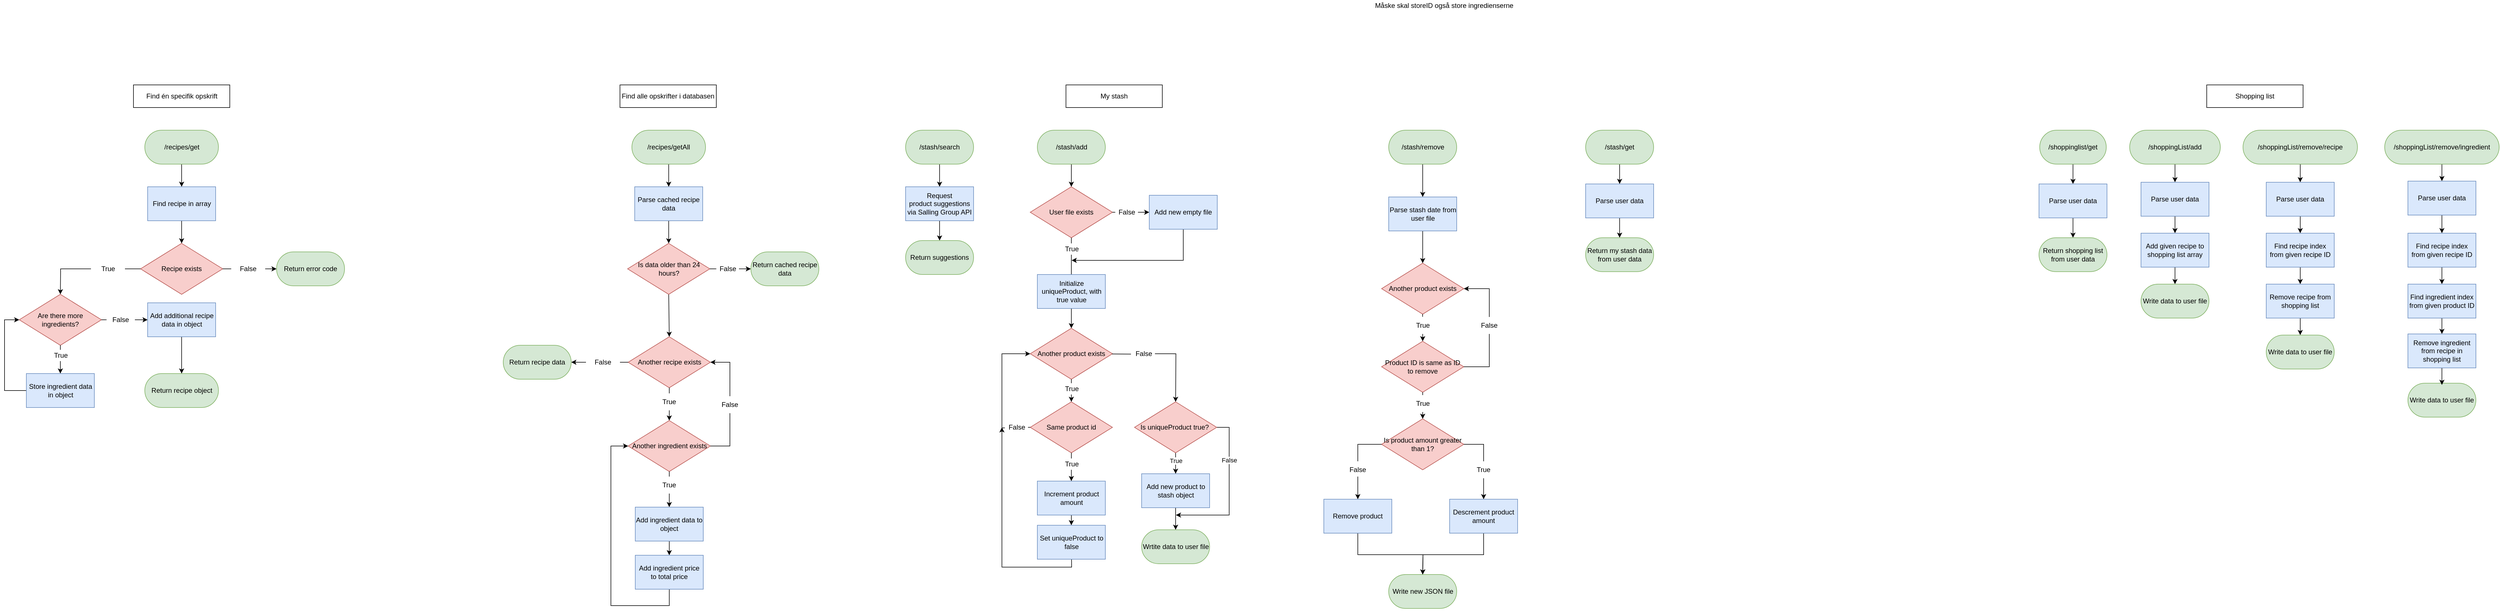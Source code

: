 <mxfile scale="1" border="0" disableSvgWarning="true">
    <diagram id="R65p8X-qRKKneFVtGqB-" name="APIFlowchart">
        <mxGraphModel dx="3311" dy="1198" grid="1" gridSize="10" guides="1" tooltips="1" connect="1" arrows="1" fold="1" page="1" pageScale="1" pageWidth="827" pageHeight="1169" math="0" shadow="0">
            <root>
                <mxCell id="0"/>
                <mxCell id="1" parent="0"/>
                <mxCell id="2" value="Find én specifik opskrift" style="whiteSpace=wrap;html=1;" parent="1" vertex="1">
                    <mxGeometry x="-412.5" y="160" width="170" height="40" as="geometry"/>
                </mxCell>
                <mxCell id="roIVu4XZjVVqCz_GOqkH-42" value="" style="edgeStyle=none;html=1;" parent="1" source="GaQshtzbnQBKTGerAiKf-2" target="roIVu4XZjVVqCz_GOqkH-41" edge="1">
                    <mxGeometry relative="1" as="geometry"/>
                </mxCell>
                <mxCell id="GaQshtzbnQBKTGerAiKf-2" value="&lt;font&gt;/recipes/get&lt;/font&gt;" style="whiteSpace=wrap;html=1;rounded=1;direction=south;arcSize=50;fillColor=#d5e8d4;strokeColor=#82b366;" parent="1" vertex="1">
                    <mxGeometry x="-392.5" y="240" width="130" height="60" as="geometry"/>
                </mxCell>
                <mxCell id="roIVu4XZjVVqCz_GOqkH-3" value="" style="edgeStyle=none;html=1;startArrow=none;" parent="1" source="23" target="roIVu4XZjVVqCz_GOqkH-2" edge="1">
                    <mxGeometry relative="1" as="geometry"/>
                </mxCell>
                <mxCell id="IUBi8UYhztXEaGy27K87-3" style="edgeStyle=none;html=1;entryX=0.5;entryY=0;entryDx=0;entryDy=0;rounded=0;startArrow=none;" parent="1" source="22" target="roIVu4XZjVVqCz_GOqkH-7" edge="1">
                    <mxGeometry relative="1" as="geometry">
                        <Array as="points">
                            <mxPoint x="-541" y="485"/>
                        </Array>
                    </mxGeometry>
                </mxCell>
                <mxCell id="GaQshtzbnQBKTGerAiKf-8" value="Recipe exists" style="rhombus;whiteSpace=wrap;html=1;fillColor=#f8cecc;strokeColor=#b85450;" parent="1" vertex="1">
                    <mxGeometry x="-400" y="440" width="145" height="90" as="geometry"/>
                </mxCell>
                <mxCell id="GaQshtzbnQBKTGerAiKf-10" value="Return recipe object" style="whiteSpace=wrap;html=1;rounded=1;arcSize=50;fillColor=#d5e8d4;strokeColor=#82b366;" parent="1" vertex="1">
                    <mxGeometry x="-392.5" y="670" width="130" height="60" as="geometry"/>
                </mxCell>
                <mxCell id="roIVu4XZjVVqCz_GOqkH-2" value="Return error code" style="whiteSpace=wrap;html=1;fillColor=#d5e8d4;strokeColor=#82b366;rounded=1;arcSize=50;" parent="1" vertex="1">
                    <mxGeometry x="-160" y="455" width="120" height="60" as="geometry"/>
                </mxCell>
                <mxCell id="roIVu4XZjVVqCz_GOqkH-10" value="" style="edgeStyle=none;html=1;startArrow=none;" parent="1" source="roIVu4XZjVVqCz_GOqkH-12" target="roIVu4XZjVVqCz_GOqkH-9" edge="1">
                    <mxGeometry relative="1" as="geometry"/>
                </mxCell>
                <mxCell id="34" style="edgeStyle=none;html=1;entryX=0;entryY=0.5;entryDx=0;entryDy=0;startArrow=none;" parent="1" source="IUBi8UYhztXEaGy27K87-5" target="26" edge="1">
                    <mxGeometry relative="1" as="geometry"/>
                </mxCell>
                <mxCell id="roIVu4XZjVVqCz_GOqkH-7" value="Are there more ingredients?" style="rhombus;whiteSpace=wrap;html=1;fillColor=#f8cecc;strokeColor=#b85450;" parent="1" vertex="1">
                    <mxGeometry x="-614" y="530" width="145" height="90" as="geometry"/>
                </mxCell>
                <mxCell id="36" style="edgeStyle=none;html=1;entryX=0;entryY=0.5;entryDx=0;entryDy=0;rounded=0;" parent="1" source="roIVu4XZjVVqCz_GOqkH-9" target="roIVu4XZjVVqCz_GOqkH-7" edge="1">
                    <mxGeometry relative="1" as="geometry">
                        <Array as="points">
                            <mxPoint x="-640" y="700"/>
                            <mxPoint x="-640" y="575"/>
                        </Array>
                    </mxGeometry>
                </mxCell>
                <mxCell id="roIVu4XZjVVqCz_GOqkH-9" value="&lt;span&gt;Store ingredient data in object&lt;/span&gt;" style="rounded=0;whiteSpace=wrap;html=1;fillColor=#dae8fc;strokeColor=#6c8ebf;" parent="1" vertex="1">
                    <mxGeometry x="-601.5" y="670" width="120" height="60" as="geometry"/>
                </mxCell>
                <mxCell id="roIVu4XZjVVqCz_GOqkH-12" value="True" style="text;html=1;align=center;verticalAlign=middle;resizable=0;points=[];autosize=1;strokeColor=none;fillColor=none;" parent="1" vertex="1">
                    <mxGeometry x="-561.5" y="628" width="40" height="20" as="geometry"/>
                </mxCell>
                <mxCell id="roIVu4XZjVVqCz_GOqkH-13" value="" style="edgeStyle=none;html=1;endArrow=none;" parent="1" source="roIVu4XZjVVqCz_GOqkH-7" target="roIVu4XZjVVqCz_GOqkH-12" edge="1">
                    <mxGeometry relative="1" as="geometry">
                        <mxPoint x="-507.5" y="610" as="sourcePoint"/>
                        <mxPoint x="-507.5" y="670" as="targetPoint"/>
                    </mxGeometry>
                </mxCell>
                <mxCell id="roIVu4XZjVVqCz_GOqkH-44" value="" style="edgeStyle=none;html=1;" parent="1" source="roIVu4XZjVVqCz_GOqkH-41" target="GaQshtzbnQBKTGerAiKf-8" edge="1">
                    <mxGeometry relative="1" as="geometry"/>
                </mxCell>
                <mxCell id="roIVu4XZjVVqCz_GOqkH-41" value="Find recipe in array" style="rounded=0;whiteSpace=wrap;html=1;fillColor=#dae8fc;strokeColor=#6c8ebf;" parent="1" vertex="1">
                    <mxGeometry x="-387.5" y="340" width="120" height="60" as="geometry"/>
                </mxCell>
                <mxCell id="38" style="edgeStyle=none;html=1;exitX=1;exitY=0.5;exitDx=0;exitDy=0;entryX=0.5;entryY=0;entryDx=0;entryDy=0;" parent="1" source="dgwOz9Ybmrye_ZAZXUtV-3" target="37" edge="1">
                    <mxGeometry relative="1" as="geometry"/>
                </mxCell>
                <mxCell id="dgwOz9Ybmrye_ZAZXUtV-3" value="/recipes/getAll" style="whiteSpace=wrap;html=1;rounded=1;direction=south;arcSize=50;fillColor=#d5e8d4;strokeColor=#82b366;" parent="1" vertex="1">
                    <mxGeometry x="467" y="240" width="130" height="60" as="geometry"/>
                </mxCell>
                <mxCell id="87" style="edgeStyle=none;rounded=0;html=1;exitX=1;exitY=0.5;exitDx=0;exitDy=0;entryX=0.5;entryY=0;entryDx=0;entryDy=0;" parent="1" source="roIVu4XZjVVqCz_GOqkH-45" target="84" edge="1">
                    <mxGeometry relative="1" as="geometry"/>
                </mxCell>
                <mxCell id="roIVu4XZjVVqCz_GOqkH-45" value="/stash/search" style="whiteSpace=wrap;html=1;rounded=1;direction=south;arcSize=50;fillColor=#d5e8d4;strokeColor=#82b366;" parent="1" vertex="1">
                    <mxGeometry x="950" y="240" width="120" height="60" as="geometry"/>
                </mxCell>
                <mxCell id="dgwOz9Ybmrye_ZAZXUtV-5" value="Find alle opskrifter i databasen" style="whiteSpace=wrap;html=1;" parent="1" vertex="1">
                    <mxGeometry x="446" y="160" width="170" height="40" as="geometry"/>
                </mxCell>
                <mxCell id="dgwOz9Ybmrye_ZAZXUtV-6" value="My stash" style="whiteSpace=wrap;html=1;" parent="1" vertex="1">
                    <mxGeometry x="1233" y="160" width="170" height="40" as="geometry"/>
                </mxCell>
                <mxCell id="90" style="edgeStyle=none;rounded=0;html=1;exitX=1;exitY=0.5;exitDx=0;exitDy=0;entryX=0.5;entryY=0;entryDx=0;entryDy=0;" parent="1" source="roIVu4XZjVVqCz_GOqkH-64" target="89" edge="1">
                    <mxGeometry relative="1" as="geometry"/>
                </mxCell>
                <mxCell id="roIVu4XZjVVqCz_GOqkH-64" value="/stash/add" style="whiteSpace=wrap;html=1;rounded=1;direction=south;arcSize=50;fillColor=#d5e8d4;strokeColor=#82b366;" parent="1" vertex="1">
                    <mxGeometry x="1182.5" y="240" width="120" height="60" as="geometry"/>
                </mxCell>
                <mxCell id="roIVu4XZjVVqCz_GOqkH-66" value="Wrtite data to user file" style="whiteSpace=wrap;html=1;rounded=1;direction=south;arcSize=50;fillColor=#d5e8d4;strokeColor=#82b366;" parent="1" vertex="1">
                    <mxGeometry x="1366.5" y="946" width="120" height="60" as="geometry"/>
                </mxCell>
                <mxCell id="118" style="edgeStyle=none;html=1;exitX=1;exitY=0.5;exitDx=0;exitDy=0;entryX=0.5;entryY=0;entryDx=0;entryDy=0;" parent="1" source="roIVu4XZjVVqCz_GOqkH-67" target="117" edge="1">
                    <mxGeometry relative="1" as="geometry"/>
                </mxCell>
                <mxCell id="roIVu4XZjVVqCz_GOqkH-67" value="/stash/remove" style="whiteSpace=wrap;html=1;rounded=1;direction=south;arcSize=50;fillColor=#d5e8d4;strokeColor=#82b366;" parent="1" vertex="1">
                    <mxGeometry x="1802.5" y="240" width="120" height="60" as="geometry"/>
                </mxCell>
                <mxCell id="roIVu4XZjVVqCz_GOqkH-69" value="Write new JSON file" style="whiteSpace=wrap;html=1;rounded=1;direction=south;arcSize=50;fillColor=#d5e8d4;strokeColor=#82b366;" parent="1" vertex="1">
                    <mxGeometry x="1802.5" y="1025" width="120" height="60" as="geometry"/>
                </mxCell>
                <mxCell id="dgwOz9Ybmrye_ZAZXUtV-10" value="Shopping list" style="whiteSpace=wrap;html=1;" parent="1" vertex="1">
                    <mxGeometry x="3246" y="160" width="170" height="40" as="geometry"/>
                </mxCell>
                <mxCell id="236" style="edgeStyle=none;rounded=0;html=1;exitX=1;exitY=0.5;exitDx=0;exitDy=0;entryX=0.5;entryY=0;entryDx=0;entryDy=0;" parent="1" source="roIVu4XZjVVqCz_GOqkH-71" target="234" edge="1">
                    <mxGeometry relative="1" as="geometry"/>
                </mxCell>
                <mxCell id="roIVu4XZjVVqCz_GOqkH-71" value="/stash/get" style="whiteSpace=wrap;html=1;rounded=1;direction=south;arcSize=50;fillColor=#d5e8d4;strokeColor=#82b366;" parent="1" vertex="1">
                    <mxGeometry x="2150" y="240" width="120" height="60" as="geometry"/>
                </mxCell>
                <mxCell id="213" style="edgeStyle=none;rounded=0;html=1;exitX=1;exitY=0.5;exitDx=0;exitDy=0;entryX=0.5;entryY=0;entryDx=0;entryDy=0;" parent="1" source="dgwOz9Ybmrye_ZAZXUtV-17" target="212" edge="1">
                    <mxGeometry relative="1" as="geometry"/>
                </mxCell>
                <mxCell id="dgwOz9Ybmrye_ZAZXUtV-17" value="/shoppingList/add" style="whiteSpace=wrap;html=1;rounded=1;direction=south;arcSize=50;fillColor=#d5e8d4;strokeColor=#82b366;" parent="1" vertex="1">
                    <mxGeometry x="3110" y="240" width="160" height="60" as="geometry"/>
                </mxCell>
                <mxCell id="dgwOz9Ybmrye_ZAZXUtV-18" value="Write data to user file" style="whiteSpace=wrap;html=1;rounded=1;direction=south;arcSize=50;fillColor=#d5e8d4;strokeColor=#82b366;" parent="1" vertex="1">
                    <mxGeometry x="3130" y="512" width="120" height="60" as="geometry"/>
                </mxCell>
                <mxCell id="206" style="edgeStyle=none;rounded=0;html=1;exitX=1;exitY=0.5;exitDx=0;exitDy=0;entryX=0.5;entryY=0;entryDx=0;entryDy=0;" parent="1" source="dgwOz9Ybmrye_ZAZXUtV-23" target="205" edge="1">
                    <mxGeometry relative="1" as="geometry"/>
                </mxCell>
                <mxCell id="dgwOz9Ybmrye_ZAZXUtV-23" value="/shoppinglist/get" style="whiteSpace=wrap;html=1;rounded=1;direction=south;arcSize=50;fillColor=#d5e8d4;strokeColor=#82b366;" parent="1" vertex="1">
                    <mxGeometry x="2951.25" y="240" width="117.5" height="60" as="geometry"/>
                </mxCell>
                <mxCell id="roIVu4XZjVVqCz_GOqkH-88" value="Måske skal storeID også store ingredienserne" style="text;html=1;align=center;verticalAlign=middle;resizable=0;points=[];autosize=1;strokeColor=none;fillColor=none;" parent="1" vertex="1">
                    <mxGeometry x="1770" y="10" width="260" height="20" as="geometry"/>
                </mxCell>
                <mxCell id="162" style="edgeStyle=none;rounded=0;html=1;exitX=1;exitY=0.5;exitDx=0;exitDy=0;entryX=0.5;entryY=0;entryDx=0;entryDy=0;" parent="1" source="roIVu4XZjVVqCz_GOqkH-95" target="161" edge="1">
                    <mxGeometry relative="1" as="geometry"/>
                </mxCell>
                <mxCell id="roIVu4XZjVVqCz_GOqkH-95" value="/shoppingList/remove/recipe" style="whiteSpace=wrap;html=1;rounded=1;direction=south;arcSize=50;fillColor=#d5e8d4;strokeColor=#82b366;" parent="1" vertex="1">
                    <mxGeometry x="3310" y="240" width="202" height="60" as="geometry"/>
                </mxCell>
                <mxCell id="roIVu4XZjVVqCz_GOqkH-96" value="Write data to user file" style="whiteSpace=wrap;html=1;rounded=1;direction=south;arcSize=50;fillColor=#d5e8d4;strokeColor=#82b366;" parent="1" vertex="1">
                    <mxGeometry x="3351" y="602" width="120" height="60" as="geometry"/>
                </mxCell>
                <mxCell id="24" value="" style="edgeStyle=none;html=1;entryX=1;entryY=0.5;entryDx=0;entryDy=0;rounded=0;endArrow=none;" parent="1" source="GaQshtzbnQBKTGerAiKf-8" target="22" edge="1">
                    <mxGeometry relative="1" as="geometry">
                        <Array as="points"/>
                        <mxPoint x="-400" y="485" as="sourcePoint"/>
                        <mxPoint x="-507.5" y="520" as="targetPoint"/>
                    </mxGeometry>
                </mxCell>
                <mxCell id="22" value="True" style="text;html=1;strokeColor=none;fillColor=none;align=center;verticalAlign=middle;whiteSpace=wrap;rounded=0;" parent="1" vertex="1">
                    <mxGeometry x="-487.5" y="470" width="60" height="30" as="geometry"/>
                </mxCell>
                <mxCell id="23" value="False" style="text;html=1;strokeColor=none;fillColor=none;align=center;verticalAlign=middle;whiteSpace=wrap;rounded=0;" parent="1" vertex="1">
                    <mxGeometry x="-240" y="470" width="60" height="30" as="geometry"/>
                </mxCell>
                <mxCell id="25" value="" style="edgeStyle=none;html=1;endArrow=none;" parent="1" source="GaQshtzbnQBKTGerAiKf-8" target="23" edge="1">
                    <mxGeometry relative="1" as="geometry">
                        <mxPoint x="-255" y="485" as="sourcePoint"/>
                        <mxPoint x="-192.5" y="485" as="targetPoint"/>
                    </mxGeometry>
                </mxCell>
                <mxCell id="29" style="edgeStyle=none;html=1;exitX=0.5;exitY=1;exitDx=0;exitDy=0;" parent="1" source="26" target="GaQshtzbnQBKTGerAiKf-10" edge="1">
                    <mxGeometry relative="1" as="geometry"/>
                </mxCell>
                <mxCell id="26" value="Add additional recipe data in object" style="rounded=0;whiteSpace=wrap;html=1;fillColor=#dae8fc;strokeColor=#6c8ebf;" parent="1" vertex="1">
                    <mxGeometry x="-387.5" y="545" width="120" height="60" as="geometry"/>
                </mxCell>
                <mxCell id="IUBi8UYhztXEaGy27K87-5" value="False" style="text;html=1;strokeColor=none;fillColor=none;align=center;verticalAlign=middle;whiteSpace=wrap;rounded=0;" parent="1" vertex="1">
                    <mxGeometry x="-460" y="560" width="50" height="30" as="geometry"/>
                </mxCell>
                <mxCell id="35" value="" style="edgeStyle=none;html=1;entryX=0;entryY=0.5;entryDx=0;entryDy=0;endArrow=none;" parent="1" source="roIVu4XZjVVqCz_GOqkH-7" target="IUBi8UYhztXEaGy27K87-5" edge="1">
                    <mxGeometry relative="1" as="geometry">
                        <mxPoint x="-465" y="575" as="sourcePoint"/>
                        <mxPoint x="-387.5" y="575" as="targetPoint"/>
                    </mxGeometry>
                </mxCell>
                <mxCell id="56" style="edgeStyle=none;rounded=0;html=1;entryX=0.5;entryY=0;entryDx=0;entryDy=0;" parent="1" source="37" target="52" edge="1">
                    <mxGeometry relative="1" as="geometry"/>
                </mxCell>
                <mxCell id="37" value="Parse cached recipe data" style="whiteSpace=wrap;html=1;fillColor=#dae8fc;strokeColor=#6c8ebf;" parent="1" vertex="1">
                    <mxGeometry x="472" y="340" width="120" height="60" as="geometry"/>
                </mxCell>
                <mxCell id="43" style="edgeStyle=none;html=1;exitX=0.5;exitY=1;exitDx=0;exitDy=0;entryX=0.5;entryY=0;entryDx=0;entryDy=0;startArrow=none;" parent="1" source="44" target="42" edge="1">
                    <mxGeometry relative="1" as="geometry"/>
                </mxCell>
                <mxCell id="51" style="edgeStyle=none;html=1;exitX=0;exitY=0.5;exitDx=0;exitDy=0;entryX=1;entryY=0.5;entryDx=0;entryDy=0;startArrow=none;" parent="1" source="75" target="85" edge="1">
                    <mxGeometry relative="1" as="geometry">
                        <mxPoint x="365.0" y="650" as="targetPoint"/>
                    </mxGeometry>
                </mxCell>
                <mxCell id="41" value="Another recipe exists" style="rhombus;whiteSpace=wrap;html=1;fillColor=#f8cecc;strokeColor=#b85450;" parent="1" vertex="1">
                    <mxGeometry x="460.5" y="605" width="145" height="90" as="geometry"/>
                </mxCell>
                <mxCell id="54" style="edgeStyle=none;html=1;exitX=0.5;exitY=1;exitDx=0;exitDy=0;entryX=0.5;entryY=0;entryDx=0;entryDy=0;startArrow=none;" parent="1" source="82" target="48" edge="1">
                    <mxGeometry relative="1" as="geometry"/>
                </mxCell>
                <mxCell id="69" style="edgeStyle=none;rounded=0;html=1;exitX=1;exitY=0.5;exitDx=0;exitDy=0;entryX=1;entryY=0.5;entryDx=0;entryDy=0;startArrow=none;" parent="1" target="41" edge="1">
                    <mxGeometry relative="1" as="geometry">
                        <mxPoint x="530" y="560" as="targetPoint"/>
                        <Array as="points"/>
                    </mxGeometry>
                </mxCell>
                <mxCell id="79" style="edgeStyle=none;rounded=0;html=1;entryX=1;entryY=0.5;entryDx=0;entryDy=0;startArrow=none;" parent="1" source="68" target="41" edge="1">
                    <mxGeometry relative="1" as="geometry">
                        <Array as="points">
                            <mxPoint x="640" y="650"/>
                        </Array>
                    </mxGeometry>
                </mxCell>
                <mxCell id="42" value="Another ingredient exists" style="rhombus;whiteSpace=wrap;html=1;fillColor=#f8cecc;strokeColor=#b85450;" parent="1" vertex="1">
                    <mxGeometry x="460.5" y="753" width="145" height="90" as="geometry"/>
                </mxCell>
                <mxCell id="44" value="True" style="text;html=1;strokeColor=none;fillColor=none;align=center;verticalAlign=middle;whiteSpace=wrap;rounded=0;" parent="1" vertex="1">
                    <mxGeometry x="503" y="705" width="60" height="30" as="geometry"/>
                </mxCell>
                <mxCell id="45" value="" style="edgeStyle=none;html=1;exitX=0.5;exitY=1;exitDx=0;exitDy=0;entryX=0.5;entryY=0;entryDx=0;entryDy=0;endArrow=none;" parent="1" source="41" target="44" edge="1">
                    <mxGeometry relative="1" as="geometry">
                        <mxPoint x="533" y="695" as="sourcePoint"/>
                        <mxPoint x="533" y="753" as="targetPoint"/>
                    </mxGeometry>
                </mxCell>
                <mxCell id="55" style="edgeStyle=none;html=1;exitX=0.5;exitY=1;exitDx=0;exitDy=0;entryX=0.5;entryY=0;entryDx=0;entryDy=0;" parent="1" source="48" target="53" edge="1">
                    <mxGeometry relative="1" as="geometry"/>
                </mxCell>
                <mxCell id="48" value="Add ingredient data to object" style="whiteSpace=wrap;html=1;fillColor=#dae8fc;strokeColor=#6c8ebf;" parent="1" vertex="1">
                    <mxGeometry x="473" y="906" width="120" height="60" as="geometry"/>
                </mxCell>
                <mxCell id="61" style="edgeStyle=none;rounded=0;html=1;entryX=0;entryY=0.5;entryDx=0;entryDy=0;startArrow=none;" parent="1" source="62" target="58" edge="1">
                    <mxGeometry relative="1" as="geometry"/>
                </mxCell>
                <mxCell id="64" style="edgeStyle=none;rounded=0;html=1;exitX=0.5;exitY=1;exitDx=0;exitDy=0;entryX=0.5;entryY=0;entryDx=0;entryDy=0;" parent="1" source="52" target="41" edge="1">
                    <mxGeometry relative="1" as="geometry"/>
                </mxCell>
                <mxCell id="52" value="Is data older than 24 hours?" style="rhombus;whiteSpace=wrap;html=1;fillColor=#f8cecc;strokeColor=#b85450;" parent="1" vertex="1">
                    <mxGeometry x="459.5" y="440" width="145" height="90" as="geometry"/>
                </mxCell>
                <mxCell id="67" style="edgeStyle=none;rounded=0;html=1;exitX=0.5;exitY=1;exitDx=0;exitDy=0;entryX=0;entryY=0.5;entryDx=0;entryDy=0;" parent="1" source="53" edge="1">
                    <mxGeometry relative="1" as="geometry">
                        <mxPoint x="460.5" y="798" as="targetPoint"/>
                        <Array as="points">
                            <mxPoint x="533" y="1080"/>
                            <mxPoint x="480" y="1080"/>
                            <mxPoint x="430" y="1080"/>
                            <mxPoint x="430" y="798"/>
                        </Array>
                        <mxPoint x="533" y="1068" as="sourcePoint"/>
                    </mxGeometry>
                </mxCell>
                <mxCell id="53" value="Add ingredient price to total price" style="whiteSpace=wrap;html=1;fillColor=#dae8fc;strokeColor=#6c8ebf;" parent="1" vertex="1">
                    <mxGeometry x="473" y="991" width="120" height="60" as="geometry"/>
                </mxCell>
                <mxCell id="58" value="Return cached recipe data" style="whiteSpace=wrap;html=1;fillColor=#d5e8d4;strokeColor=#82b366;rounded=1;arcSize=50;" parent="1" vertex="1">
                    <mxGeometry x="677" y="455" width="120" height="60" as="geometry"/>
                </mxCell>
                <mxCell id="62" value="False" style="text;html=1;align=center;verticalAlign=middle;resizable=0;points=[];autosize=1;strokeColor=none;fillColor=none;" parent="1" vertex="1">
                    <mxGeometry x="616" y="475" width="40" height="20" as="geometry"/>
                </mxCell>
                <mxCell id="63" value="" style="edgeStyle=none;rounded=0;html=1;entryX=0;entryY=0.5;entryDx=0;entryDy=0;endArrow=none;" parent="1" source="52" target="62" edge="1">
                    <mxGeometry relative="1" as="geometry">
                        <mxPoint x="604.5" y="485" as="sourcePoint"/>
                        <mxPoint x="677" y="485" as="targetPoint"/>
                    </mxGeometry>
                </mxCell>
                <mxCell id="75" value="False" style="text;html=1;strokeColor=none;fillColor=none;align=center;verticalAlign=middle;whiteSpace=wrap;rounded=0;" parent="1" vertex="1">
                    <mxGeometry x="386" y="635" width="60" height="30" as="geometry"/>
                </mxCell>
                <mxCell id="77" value="" style="edgeStyle=none;html=1;exitX=0;exitY=0.5;exitDx=0;exitDy=0;entryX=1;entryY=0.5;entryDx=0;entryDy=0;endArrow=none;" parent="1" source="41" target="75" edge="1">
                    <mxGeometry relative="1" as="geometry">
                        <mxPoint x="460.5" y="650.0" as="sourcePoint"/>
                        <mxPoint x="372" y="650.0" as="targetPoint"/>
                    </mxGeometry>
                </mxCell>
                <mxCell id="68" value="False" style="text;html=1;strokeColor=none;fillColor=none;align=center;verticalAlign=middle;whiteSpace=wrap;rounded=0;" parent="1" vertex="1">
                    <mxGeometry x="610" y="710" width="60" height="30" as="geometry"/>
                </mxCell>
                <mxCell id="81" value="" style="edgeStyle=none;rounded=0;html=1;entryX=0.5;entryY=1;entryDx=0;entryDy=0;endArrow=none;" parent="1" source="42" target="68" edge="1">
                    <mxGeometry relative="1" as="geometry">
                        <mxPoint x="549.904" y="763.492" as="sourcePoint"/>
                        <mxPoint x="605.5" y="650" as="targetPoint"/>
                        <Array as="points">
                            <mxPoint x="640" y="798"/>
                        </Array>
                    </mxGeometry>
                </mxCell>
                <mxCell id="82" value="True" style="text;html=1;strokeColor=none;fillColor=none;align=center;verticalAlign=middle;whiteSpace=wrap;rounded=0;" parent="1" vertex="1">
                    <mxGeometry x="503" y="852" width="60" height="30" as="geometry"/>
                </mxCell>
                <mxCell id="83" value="" style="edgeStyle=none;html=1;exitX=0.5;exitY=1;exitDx=0;exitDy=0;entryX=0.5;entryY=0;entryDx=0;entryDy=0;endArrow=none;" parent="1" source="42" target="82" edge="1">
                    <mxGeometry relative="1" as="geometry">
                        <mxPoint x="533" y="843" as="sourcePoint"/>
                        <mxPoint x="533" y="883" as="targetPoint"/>
                    </mxGeometry>
                </mxCell>
                <mxCell id="88" style="edgeStyle=none;rounded=0;html=1;exitX=0.5;exitY=1;exitDx=0;exitDy=0;entryX=0;entryY=0.5;entryDx=0;entryDy=0;" parent="1" source="84" target="86" edge="1">
                    <mxGeometry relative="1" as="geometry"/>
                </mxCell>
                <mxCell id="84" value="Request product&amp;nbsp;suggestions via Salling Group API" style="whiteSpace=wrap;html=1;fillColor=#dae8fc;strokeColor=#6c8ebf;" parent="1" vertex="1">
                    <mxGeometry x="950" y="340" width="120" height="60" as="geometry"/>
                </mxCell>
                <mxCell id="85" value="Return recipe data" style="whiteSpace=wrap;html=1;fillColor=#d5e8d4;strokeColor=#82b366;rounded=1;arcSize=50;" parent="1" vertex="1">
                    <mxGeometry x="240" y="620" width="120" height="60" as="geometry"/>
                </mxCell>
                <mxCell id="86" value="Return suggestions" style="whiteSpace=wrap;html=1;rounded=1;direction=south;arcSize=50;fillColor=#d5e8d4;strokeColor=#82b366;" parent="1" vertex="1">
                    <mxGeometry x="950" y="435" width="120" height="60" as="geometry"/>
                </mxCell>
                <mxCell id="94" style="edgeStyle=none;html=1;exitX=1;exitY=0.5;exitDx=0;exitDy=0;entryX=0;entryY=0.5;entryDx=0;entryDy=0;startArrow=none;" parent="1" source="96" target="93" edge="1">
                    <mxGeometry relative="1" as="geometry"/>
                </mxCell>
                <mxCell id="100" style="edgeStyle=none;html=1;exitX=0.5;exitY=1;exitDx=0;exitDy=0;entryX=0.5;entryY=0;entryDx=0;entryDy=0;startArrow=none;" parent="1" source="98" target="103" edge="1">
                    <mxGeometry relative="1" as="geometry"/>
                </mxCell>
                <mxCell id="89" value="User file exists" style="rhombus;whiteSpace=wrap;html=1;fillColor=#f8cecc;strokeColor=#b85450;" parent="1" vertex="1">
                    <mxGeometry x="1170" y="340" width="145" height="90" as="geometry"/>
                </mxCell>
                <mxCell id="95" style="edgeStyle=none;html=1;exitX=0.5;exitY=1;exitDx=0;exitDy=0;rounded=0;" parent="1" source="93" edge="1">
                    <mxGeometry relative="1" as="geometry">
                        <mxPoint x="1243" y="470" as="targetPoint"/>
                        <Array as="points">
                            <mxPoint x="1440" y="470"/>
                        </Array>
                    </mxGeometry>
                </mxCell>
                <mxCell id="93" value="Add new empty file" style="whiteSpace=wrap;html=1;fillColor=#dae8fc;strokeColor=#6c8ebf;" parent="1" vertex="1">
                    <mxGeometry x="1380" y="355" width="120" height="60" as="geometry"/>
                </mxCell>
                <mxCell id="96" value="False" style="text;html=1;align=center;verticalAlign=middle;resizable=0;points=[];autosize=1;strokeColor=none;fillColor=none;" parent="1" vertex="1">
                    <mxGeometry x="1320" y="375" width="40" height="20" as="geometry"/>
                </mxCell>
                <mxCell id="97" value="" style="edgeStyle=none;html=1;exitX=1;exitY=0.5;exitDx=0;exitDy=0;entryX=0;entryY=0.5;entryDx=0;entryDy=0;endArrow=none;" parent="1" source="89" target="96" edge="1">
                    <mxGeometry relative="1" as="geometry">
                        <mxPoint x="1315" y="385" as="sourcePoint"/>
                        <mxPoint x="1380" y="385" as="targetPoint"/>
                    </mxGeometry>
                </mxCell>
                <mxCell id="102" style="edgeStyle=none;html=1;exitX=0.5;exitY=1;exitDx=0;exitDy=0;entryX=0;entryY=0.5;entryDx=0;entryDy=0;" parent="1" source="99" target="roIVu4XZjVVqCz_GOqkH-66" edge="1">
                    <mxGeometry relative="1" as="geometry"/>
                </mxCell>
                <mxCell id="99" value="Add new product to stash object" style="whiteSpace=wrap;html=1;fillColor=#dae8fc;strokeColor=#6c8ebf;" parent="1" vertex="1">
                    <mxGeometry x="1366.5" y="847" width="120" height="60" as="geometry"/>
                </mxCell>
                <mxCell id="98" value="True" style="text;html=1;align=center;verticalAlign=middle;resizable=0;points=[];autosize=1;strokeColor=none;fillColor=none;" parent="1" vertex="1">
                    <mxGeometry x="1222.5" y="440" width="40" height="20" as="geometry"/>
                </mxCell>
                <mxCell id="101" value="" style="edgeStyle=none;html=1;exitX=0.5;exitY=1;exitDx=0;exitDy=0;entryX=0.5;entryY=0;entryDx=0;entryDy=0;endArrow=none;" parent="1" source="89" target="98" edge="1">
                    <mxGeometry relative="1" as="geometry">
                        <mxPoint x="1242.5" y="430" as="sourcePoint"/>
                        <mxPoint x="1242.5" y="483" as="targetPoint"/>
                    </mxGeometry>
                </mxCell>
                <mxCell id="106" style="edgeStyle=none;rounded=0;html=1;startArrow=none;" parent="1" source="q9nya5ZmS7hUY9nn86PV-146" target="105" edge="1">
                    <mxGeometry relative="1" as="geometry"/>
                </mxCell>
                <mxCell id="q9nya5ZmS7hUY9nn86PV-148" style="edgeStyle=none;rounded=0;html=1;entryX=0.5;entryY=0;entryDx=0;entryDy=0;startArrow=none;" parent="1" source="q9nya5ZmS7hUY9nn86PV-149" target="q9nya5ZmS7hUY9nn86PV-179" edge="1">
                    <mxGeometry relative="1" as="geometry">
                        <Array as="points">
                            <mxPoint x="1427" y="635"/>
                        </Array>
                    </mxGeometry>
                </mxCell>
                <mxCell id="103" value="Another product exists" style="rhombus;whiteSpace=wrap;html=1;fillColor=#f8cecc;strokeColor=#b85450;" parent="1" vertex="1">
                    <mxGeometry x="1170" y="590" width="145" height="90" as="geometry"/>
                </mxCell>
                <mxCell id="q9nya5ZmS7hUY9nn86PV-139" style="edgeStyle=none;rounded=0;html=1;" parent="1" source="q9nya5ZmS7hUY9nn86PV-165" edge="1">
                    <mxGeometry relative="1" as="geometry">
                        <mxPoint x="1120" y="765" as="targetPoint"/>
                        <mxPoint x="1243" y="1012" as="sourcePoint"/>
                        <Array as="points">
                            <mxPoint x="1243" y="1012"/>
                            <mxPoint x="1120" y="1012"/>
                        </Array>
                    </mxGeometry>
                </mxCell>
                <mxCell id="q9nya5ZmS7hUY9nn86PV-168" style="edgeStyle=none;rounded=0;html=1;entryX=0.5;entryY=0;entryDx=0;entryDy=0;" parent="1" source="104" target="q9nya5ZmS7hUY9nn86PV-165" edge="1">
                    <mxGeometry relative="1" as="geometry"/>
                </mxCell>
                <mxCell id="104" value="Increment product&lt;br&gt;&amp;nbsp;amount&amp;nbsp;" style="whiteSpace=wrap;html=1;fillColor=#dae8fc;strokeColor=#6c8ebf;" parent="1" vertex="1">
                    <mxGeometry x="1182.5" y="860" width="120" height="60" as="geometry"/>
                </mxCell>
                <mxCell id="121" style="edgeStyle=none;rounded=0;html=1;entryX=0.5;entryY=0;entryDx=0;entryDy=0;startArrow=none;" parent="1" source="136" target="104" edge="1">
                    <mxGeometry relative="1" as="geometry"/>
                </mxCell>
                <mxCell id="q9nya5ZmS7hUY9nn86PV-144" style="edgeStyle=none;rounded=0;html=1;exitX=-0.021;exitY=0.55;exitDx=0;exitDy=0;entryX=0;entryY=0.5;entryDx=0;entryDy=0;startArrow=none;exitPerimeter=0;" parent="1" source="q9nya5ZmS7hUY9nn86PV-140" target="103" edge="1">
                    <mxGeometry relative="1" as="geometry">
                        <Array as="points">
                            <mxPoint x="1120" y="766"/>
                            <mxPoint x="1120" y="635"/>
                        </Array>
                    </mxGeometry>
                </mxCell>
                <mxCell id="105" value="Same product id" style="rhombus;whiteSpace=wrap;html=1;fillColor=#f8cecc;strokeColor=#b85450;" parent="1" vertex="1">
                    <mxGeometry x="1170" y="720" width="145" height="90" as="geometry"/>
                </mxCell>
                <mxCell id="q9nya5ZmS7hUY9nn86PV-245" style="edgeStyle=none;rounded=0;html=1;entryX=0.5;entryY=0;entryDx=0;entryDy=0;startArrow=none;" parent="1" source="144" target="q9nya5ZmS7hUY9nn86PV-243" edge="1">
                    <mxGeometry relative="1" as="geometry"/>
                </mxCell>
                <mxCell id="115" value="Another product exists" style="rhombus;whiteSpace=wrap;html=1;fillColor=#f8cecc;strokeColor=#b85450;" parent="1" vertex="1">
                    <mxGeometry x="1790" y="475" width="145" height="90" as="geometry"/>
                </mxCell>
                <mxCell id="122" style="edgeStyle=none;html=1;exitX=0.5;exitY=1;exitDx=0;exitDy=0;entryX=0.5;entryY=0;entryDx=0;entryDy=0;" parent="1" source="117" target="115" edge="1">
                    <mxGeometry relative="1" as="geometry"/>
                </mxCell>
                <mxCell id="117" value="Parse stash date from user file" style="whiteSpace=wrap;html=1;fillColor=#dae8fc;strokeColor=#6c8ebf;" parent="1" vertex="1">
                    <mxGeometry x="1802.5" y="358" width="120" height="60" as="geometry"/>
                </mxCell>
                <mxCell id="136" value="True" style="text;html=1;align=center;verticalAlign=middle;resizable=0;points=[];autosize=1;strokeColor=none;fillColor=none;" parent="1" vertex="1">
                    <mxGeometry x="1222.5" y="820" width="40" height="20" as="geometry"/>
                </mxCell>
                <mxCell id="137" value="" style="edgeStyle=none;rounded=0;html=1;entryX=0.5;entryY=0;entryDx=0;entryDy=0;endArrow=none;" parent="1" source="105" target="136" edge="1">
                    <mxGeometry relative="1" as="geometry">
                        <mxPoint x="1242.5" y="810" as="sourcePoint"/>
                        <mxPoint x="1242.5" y="860" as="targetPoint"/>
                    </mxGeometry>
                </mxCell>
                <mxCell id="q9nya5ZmS7hUY9nn86PV-140" value="False" style="text;html=1;align=center;verticalAlign=middle;resizable=0;points=[];autosize=1;strokeColor=none;fillColor=none;" parent="1" vertex="1">
                    <mxGeometry x="1126" y="755" width="40" height="20" as="geometry"/>
                </mxCell>
                <mxCell id="q9nya5ZmS7hUY9nn86PV-145" value="" style="edgeStyle=none;rounded=0;html=1;exitX=0;exitY=0.5;exitDx=0;exitDy=0;endArrow=none;" parent="1" source="105" target="q9nya5ZmS7hUY9nn86PV-140" edge="1">
                    <mxGeometry relative="1" as="geometry">
                        <mxPoint x="1170" y="765.0" as="sourcePoint"/>
                        <mxPoint x="1170" y="635" as="targetPoint"/>
                    </mxGeometry>
                </mxCell>
                <mxCell id="q9nya5ZmS7hUY9nn86PV-257" style="edgeStyle=none;rounded=0;html=1;exitX=0.5;exitY=1;exitDx=0;exitDy=0;entryX=0;entryY=0.5;entryDx=0;entryDy=0;" parent="1" source="140" target="roIVu4XZjVVqCz_GOqkH-69" edge="1">
                    <mxGeometry relative="1" as="geometry">
                        <Array as="points">
                            <mxPoint x="1748" y="990"/>
                            <mxPoint x="1863" y="990"/>
                        </Array>
                    </mxGeometry>
                </mxCell>
                <mxCell id="140" value="Remove product" style="whiteSpace=wrap;html=1;fillColor=#dae8fc;strokeColor=#6c8ebf;" parent="1" vertex="1">
                    <mxGeometry x="1688" y="892" width="120" height="60" as="geometry"/>
                </mxCell>
                <mxCell id="q9nya5ZmS7hUY9nn86PV-146" value="True" style="text;html=1;align=center;verticalAlign=middle;resizable=0;points=[];autosize=1;strokeColor=none;fillColor=none;" parent="1" vertex="1">
                    <mxGeometry x="1222.5" y="687" width="40" height="20" as="geometry"/>
                </mxCell>
                <mxCell id="q9nya5ZmS7hUY9nn86PV-147" value="" style="edgeStyle=none;rounded=0;html=1;endArrow=none;" parent="1" source="103" target="q9nya5ZmS7hUY9nn86PV-146" edge="1">
                    <mxGeometry relative="1" as="geometry">
                        <mxPoint x="1242.5" y="680" as="sourcePoint"/>
                        <mxPoint x="1242.5" y="720" as="targetPoint"/>
                    </mxGeometry>
                </mxCell>
                <mxCell id="q9nya5ZmS7hUY9nn86PV-240" style="edgeStyle=none;rounded=0;html=1;exitX=0.5;exitY=1;exitDx=0;exitDy=0;entryX=0.5;entryY=0;entryDx=0;entryDy=0;startArrow=none;" parent="1" source="156" target="140" edge="1">
                    <mxGeometry relative="1" as="geometry">
                        <Array as="points">
                            <mxPoint x="1748" y="852"/>
                            <mxPoint x="1748" y="862"/>
                        </Array>
                    </mxGeometry>
                </mxCell>
                <mxCell id="q9nya5ZmS7hUY9nn86PV-255" style="edgeStyle=none;rounded=0;html=1;exitX=0.5;exitY=1;exitDx=0;exitDy=0;entryX=0.5;entryY=0;entryDx=0;entryDy=0;startArrow=none;" parent="1" source="q9nya5ZmS7hUY9nn86PV-251" target="q9nya5ZmS7hUY9nn86PV-236" edge="1">
                    <mxGeometry relative="1" as="geometry"/>
                </mxCell>
                <mxCell id="146" value="Is product amount greater than 1?" style="rhombus;whiteSpace=wrap;html=1;fillColor=#f8cecc;strokeColor=#b85450;" parent="1" vertex="1">
                    <mxGeometry x="1790" y="750" width="145" height="90" as="geometry"/>
                </mxCell>
                <mxCell id="q9nya5ZmS7hUY9nn86PV-149" value="False" style="text;html=1;align=center;verticalAlign=middle;resizable=0;points=[];autosize=1;strokeColor=none;fillColor=none;" parent="1" vertex="1">
                    <mxGeometry x="1350" y="625" width="40" height="20" as="geometry"/>
                </mxCell>
                <mxCell id="q9nya5ZmS7hUY9nn86PV-150" value="" style="edgeStyle=none;rounded=0;html=1;entryX=-0.058;entryY=0.53;entryDx=0;entryDy=0;endArrow=none;entryPerimeter=0;" parent="1" source="103" target="q9nya5ZmS7hUY9nn86PV-149" edge="1">
                    <mxGeometry relative="1" as="geometry">
                        <Array as="points"/>
                        <mxPoint x="1315.0" y="635" as="sourcePoint"/>
                        <mxPoint x="1440.0" y="689" as="targetPoint"/>
                    </mxGeometry>
                </mxCell>
                <mxCell id="165" style="edgeStyle=none;rounded=0;html=1;exitX=0.5;exitY=1;exitDx=0;exitDy=0;entryX=0.5;entryY=0;entryDx=0;entryDy=0;" parent="1" source="159" target="164" edge="1">
                    <mxGeometry relative="1" as="geometry"/>
                </mxCell>
                <mxCell id="159" value="Find recipe index from given recipe ID" style="rounded=0;whiteSpace=wrap;html=1;fillColor=#dae8fc;strokeColor=#6c8ebf;" parent="1" vertex="1">
                    <mxGeometry x="3351" y="422" width="120" height="60" as="geometry"/>
                </mxCell>
                <mxCell id="163" style="edgeStyle=none;rounded=0;html=1;exitX=0.5;exitY=1;exitDx=0;exitDy=0;entryX=0.5;entryY=0;entryDx=0;entryDy=0;" parent="1" source="161" target="159" edge="1">
                    <mxGeometry relative="1" as="geometry"/>
                </mxCell>
                <mxCell id="161" value="Parse user data" style="rounded=0;whiteSpace=wrap;html=1;fillColor=#dae8fc;strokeColor=#6c8ebf;" parent="1" vertex="1">
                    <mxGeometry x="3351" y="332" width="120" height="60" as="geometry"/>
                </mxCell>
                <mxCell id="167" style="edgeStyle=none;rounded=0;html=1;exitX=0.5;exitY=1;exitDx=0;exitDy=0;entryX=0.5;entryY=0;entryDx=0;entryDy=0;" parent="1" source="164" edge="1">
                    <mxGeometry relative="1" as="geometry">
                        <mxPoint x="3411" y="602" as="targetPoint"/>
                    </mxGeometry>
                </mxCell>
                <mxCell id="164" value="Remove recipe from shopping list" style="rounded=0;whiteSpace=wrap;html=1;fillColor=#dae8fc;strokeColor=#6c8ebf;" parent="1" vertex="1">
                    <mxGeometry x="3351" y="512" width="120" height="60" as="geometry"/>
                </mxCell>
                <mxCell id="q9nya5ZmS7hUY9nn86PV-165" value="Set uniqueProduct to false" style="whiteSpace=wrap;html=1;fillColor=#dae8fc;strokeColor=#6c8ebf;" parent="1" vertex="1">
                    <mxGeometry x="1182.5" y="938" width="120" height="60" as="geometry"/>
                </mxCell>
                <mxCell id="q9nya5ZmS7hUY9nn86PV-170" value="Initialize uniqueProduct, with true value" style="whiteSpace=wrap;html=1;fillColor=#dae8fc;strokeColor=#6c8ebf;" parent="1" vertex="1">
                    <mxGeometry x="1182.5" y="495" width="120" height="60" as="geometry"/>
                </mxCell>
                <mxCell id="169" style="edgeStyle=none;rounded=0;html=1;exitX=1;exitY=0.5;exitDx=0;exitDy=0;entryX=0.5;entryY=0;entryDx=0;entryDy=0;" parent="1" source="170" target="175" edge="1">
                    <mxGeometry relative="1" as="geometry"/>
                </mxCell>
                <mxCell id="170" value="/shoppingList/remove/ingredient" style="whiteSpace=wrap;html=1;rounded=1;direction=south;arcSize=50;fillColor=#d5e8d4;strokeColor=#82b366;" parent="1" vertex="1">
                    <mxGeometry x="3560" y="240" width="202" height="60" as="geometry"/>
                </mxCell>
                <mxCell id="171" value="Write data to user file" style="whiteSpace=wrap;html=1;rounded=1;direction=south;arcSize=50;fillColor=#d5e8d4;strokeColor=#82b366;" parent="1" vertex="1">
                    <mxGeometry x="3601" y="687" width="120" height="60" as="geometry"/>
                </mxCell>
                <mxCell id="181" style="edgeStyle=none;rounded=0;html=1;exitX=0.5;exitY=1;exitDx=0;exitDy=0;entryX=0.5;entryY=0;entryDx=0;entryDy=0;" parent="1" source="173" target="180" edge="1">
                    <mxGeometry relative="1" as="geometry"/>
                </mxCell>
                <mxCell id="173" value="Find recipe index from given recipe ID" style="rounded=0;whiteSpace=wrap;html=1;fillColor=#dae8fc;strokeColor=#6c8ebf;" parent="1" vertex="1">
                    <mxGeometry x="3601" y="422" width="120" height="60" as="geometry"/>
                </mxCell>
                <mxCell id="174" style="edgeStyle=none;rounded=0;html=1;exitX=0.5;exitY=1;exitDx=0;exitDy=0;entryX=0.5;entryY=0;entryDx=0;entryDy=0;" parent="1" source="175" target="173" edge="1">
                    <mxGeometry relative="1" as="geometry"/>
                </mxCell>
                <mxCell id="175" value="Parse user data" style="rounded=0;whiteSpace=wrap;html=1;fillColor=#dae8fc;strokeColor=#6c8ebf;" parent="1" vertex="1">
                    <mxGeometry x="3601" y="330" width="120" height="60" as="geometry"/>
                </mxCell>
                <mxCell id="176" style="edgeStyle=none;rounded=0;html=1;entryX=0.5;entryY=0;entryDx=0;entryDy=0;" parent="1" source="177" edge="1">
                    <mxGeometry relative="1" as="geometry">
                        <mxPoint x="3661" y="690" as="targetPoint"/>
                    </mxGeometry>
                </mxCell>
                <mxCell id="177" value="Remove ingredient from recipe in shopping list" style="rounded=0;whiteSpace=wrap;html=1;fillColor=#dae8fc;strokeColor=#6c8ebf;" parent="1" vertex="1">
                    <mxGeometry x="3601" y="600" width="120" height="60" as="geometry"/>
                </mxCell>
                <mxCell id="q9nya5ZmS7hUY9nn86PV-182" style="edgeStyle=none;rounded=0;html=1;" parent="1" source="q9nya5ZmS7hUY9nn86PV-179" target="99" edge="1">
                    <mxGeometry relative="1" as="geometry"/>
                </mxCell>
                <mxCell id="q9nya5ZmS7hUY9nn86PV-183" value="True" style="edgeLabel;html=1;align=center;verticalAlign=middle;resizable=0;points=[];" parent="q9nya5ZmS7hUY9nn86PV-182" vertex="1" connectable="0">
                    <mxGeometry x="0.155" relative="1" as="geometry">
                        <mxPoint y="-8" as="offset"/>
                    </mxGeometry>
                </mxCell>
                <mxCell id="q9nya5ZmS7hUY9nn86PV-184" style="edgeStyle=none;rounded=0;html=1;" parent="1" source="q9nya5ZmS7hUY9nn86PV-179" edge="1">
                    <mxGeometry relative="1" as="geometry">
                        <mxPoint x="1427" y="920" as="targetPoint"/>
                        <Array as="points">
                            <mxPoint x="1521" y="765"/>
                            <mxPoint x="1521" y="920"/>
                        </Array>
                    </mxGeometry>
                </mxCell>
                <mxCell id="q9nya5ZmS7hUY9nn86PV-185" value="False" style="edgeLabel;html=1;align=center;verticalAlign=middle;resizable=0;points=[];" parent="q9nya5ZmS7hUY9nn86PV-184" vertex="1" connectable="0">
                    <mxGeometry x="-0.814" relative="1" as="geometry">
                        <mxPoint y="55" as="offset"/>
                    </mxGeometry>
                </mxCell>
                <mxCell id="q9nya5ZmS7hUY9nn86PV-179" value="Is uniqueProduct true?&amp;nbsp;" style="rhombus;whiteSpace=wrap;html=1;fillColor=#f8cecc;strokeColor=#b85450;" parent="1" vertex="1">
                    <mxGeometry x="1354" y="720" width="145" height="90" as="geometry"/>
                </mxCell>
                <mxCell id="182" style="edgeStyle=none;rounded=0;html=1;exitX=0.5;exitY=1;exitDx=0;exitDy=0;entryX=0.5;entryY=0;entryDx=0;entryDy=0;" parent="1" source="180" target="177" edge="1">
                    <mxGeometry relative="1" as="geometry"/>
                </mxCell>
                <mxCell id="180" value="Find ingredient index from given product ID" style="rounded=0;whiteSpace=wrap;html=1;fillColor=#dae8fc;strokeColor=#6c8ebf;" parent="1" vertex="1">
                    <mxGeometry x="3601" y="512" width="120" height="60" as="geometry"/>
                </mxCell>
                <mxCell id="211" style="edgeStyle=none;rounded=0;html=1;exitX=0.5;exitY=1;exitDx=0;exitDy=0;entryX=0;entryY=0.5;entryDx=0;entryDy=0;" parent="1" source="205" target="210" edge="1">
                    <mxGeometry relative="1" as="geometry"/>
                </mxCell>
                <mxCell id="205" value="Parse user data" style="rounded=0;whiteSpace=wrap;html=1;fillColor=#dae8fc;strokeColor=#6c8ebf;" parent="1" vertex="1">
                    <mxGeometry x="2950" y="335" width="120" height="60" as="geometry"/>
                </mxCell>
                <mxCell id="210" value="Return shopping list from user data" style="whiteSpace=wrap;html=1;rounded=1;direction=south;arcSize=50;fillColor=#d5e8d4;strokeColor=#82b366;" parent="1" vertex="1">
                    <mxGeometry x="2950" y="430" width="120" height="60" as="geometry"/>
                </mxCell>
                <mxCell id="215" style="edgeStyle=none;rounded=0;html=1;exitX=0.5;exitY=1;exitDx=0;exitDy=0;entryX=0.5;entryY=0;entryDx=0;entryDy=0;" parent="1" source="212" target="214" edge="1">
                    <mxGeometry relative="1" as="geometry"/>
                </mxCell>
                <mxCell id="212" value="Parse user data" style="rounded=0;whiteSpace=wrap;html=1;fillColor=#dae8fc;strokeColor=#6c8ebf;" parent="1" vertex="1">
                    <mxGeometry x="3130" y="332" width="120" height="60" as="geometry"/>
                </mxCell>
                <mxCell id="217" style="edgeStyle=none;rounded=0;html=1;exitX=0.5;exitY=1;exitDx=0;exitDy=0;entryX=0.5;entryY=0;entryDx=0;entryDy=0;" parent="1" source="214" edge="1">
                    <mxGeometry relative="1" as="geometry">
                        <mxPoint x="3190" y="512" as="targetPoint"/>
                    </mxGeometry>
                </mxCell>
                <mxCell id="214" value="Add given recipe to shopping list array" style="rounded=0;whiteSpace=wrap;html=1;fillColor=#dae8fc;strokeColor=#6c8ebf;" parent="1" vertex="1">
                    <mxGeometry x="3130" y="422" width="120" height="60" as="geometry"/>
                </mxCell>
                <mxCell id="233" style="edgeStyle=none;rounded=0;html=1;exitX=0.5;exitY=1;exitDx=0;exitDy=0;entryX=0;entryY=0.5;entryDx=0;entryDy=0;" parent="1" source="234" target="235" edge="1">
                    <mxGeometry relative="1" as="geometry"/>
                </mxCell>
                <mxCell id="234" value="Parse user data" style="rounded=0;whiteSpace=wrap;html=1;fillColor=#dae8fc;strokeColor=#6c8ebf;" parent="1" vertex="1">
                    <mxGeometry x="2150" y="335" width="120" height="60" as="geometry"/>
                </mxCell>
                <mxCell id="235" value="Return my stash data from user data" style="whiteSpace=wrap;html=1;rounded=1;direction=south;arcSize=50;fillColor=#d5e8d4;strokeColor=#82b366;" parent="1" vertex="1">
                    <mxGeometry x="2150" y="430" width="120" height="60" as="geometry"/>
                </mxCell>
                <mxCell id="q9nya5ZmS7hUY9nn86PV-258" style="edgeStyle=none;rounded=0;html=1;exitX=0.5;exitY=1;exitDx=0;exitDy=0;entryX=0;entryY=0.5;entryDx=0;entryDy=0;" parent="1" source="q9nya5ZmS7hUY9nn86PV-236" target="roIVu4XZjVVqCz_GOqkH-69" edge="1">
                    <mxGeometry relative="1" as="geometry">
                        <Array as="points">
                            <mxPoint x="1970" y="990"/>
                            <mxPoint x="1863" y="990"/>
                        </Array>
                    </mxGeometry>
                </mxCell>
                <mxCell id="q9nya5ZmS7hUY9nn86PV-236" value="Descrement product amount" style="whiteSpace=wrap;html=1;fillColor=#dae8fc;strokeColor=#6c8ebf;" parent="1" vertex="1">
                    <mxGeometry x="1910" y="892" width="120" height="60" as="geometry"/>
                </mxCell>
                <mxCell id="156" value="False" style="text;html=1;strokeColor=none;fillColor=none;align=center;verticalAlign=middle;whiteSpace=wrap;rounded=0;" parent="1" vertex="1">
                    <mxGeometry x="1718" y="825" width="60" height="30" as="geometry"/>
                </mxCell>
                <mxCell id="q9nya5ZmS7hUY9nn86PV-241" value="" style="edgeStyle=none;rounded=0;html=1;exitX=0;exitY=0.5;exitDx=0;exitDy=0;entryX=0.5;entryY=0;entryDx=0;entryDy=0;endArrow=none;" parent="1" source="146" target="156" edge="1">
                    <mxGeometry relative="1" as="geometry">
                        <mxPoint x="1790" y="795" as="sourcePoint"/>
                        <mxPoint x="1748" y="892" as="targetPoint"/>
                        <Array as="points">
                            <mxPoint x="1748" y="795"/>
                        </Array>
                    </mxGeometry>
                </mxCell>
                <mxCell id="q9nya5ZmS7hUY9nn86PV-244" style="edgeStyle=none;rounded=0;html=1;startArrow=none;" parent="1" source="q9nya5ZmS7hUY9nn86PV-247" target="146" edge="1">
                    <mxGeometry relative="1" as="geometry"/>
                </mxCell>
                <mxCell id="q9nya5ZmS7hUY9nn86PV-249" style="edgeStyle=none;rounded=0;html=1;exitX=0.5;exitY=0;exitDx=0;exitDy=0;entryX=1;entryY=0.5;entryDx=0;entryDy=0;startArrow=none;" parent="1" source="150" target="115" edge="1">
                    <mxGeometry relative="1" as="geometry">
                        <Array as="points">
                            <mxPoint x="1980" y="520"/>
                        </Array>
                    </mxGeometry>
                </mxCell>
                <mxCell id="q9nya5ZmS7hUY9nn86PV-243" value="Product ID is same as ID to remove" style="rhombus;whiteSpace=wrap;html=1;fillColor=#f8cecc;strokeColor=#b85450;" parent="1" vertex="1">
                    <mxGeometry x="1790" y="613" width="145" height="90" as="geometry"/>
                </mxCell>
                <mxCell id="144" value="True" style="text;html=1;strokeColor=none;fillColor=none;align=center;verticalAlign=middle;whiteSpace=wrap;rounded=0;" parent="1" vertex="1">
                    <mxGeometry x="1832.5" y="570" width="60" height="30" as="geometry"/>
                </mxCell>
                <mxCell id="q9nya5ZmS7hUY9nn86PV-246" value="" style="edgeStyle=none;rounded=0;html=1;entryX=0.497;entryY=-0.013;entryDx=0;entryDy=0;entryPerimeter=0;endArrow=none;" parent="1" source="115" target="144" edge="1">
                    <mxGeometry relative="1" as="geometry">
                        <mxPoint x="1862.292" y="564.871" as="sourcePoint"/>
                        <mxPoint x="1862.065" y="613.83" as="targetPoint"/>
                    </mxGeometry>
                </mxCell>
                <mxCell id="q9nya5ZmS7hUY9nn86PV-247" value="True" style="text;html=1;strokeColor=none;fillColor=none;align=center;verticalAlign=middle;whiteSpace=wrap;rounded=0;" parent="1" vertex="1">
                    <mxGeometry x="1832.5" y="708" width="60" height="30" as="geometry"/>
                </mxCell>
                <mxCell id="q9nya5ZmS7hUY9nn86PV-248" value="" style="edgeStyle=none;rounded=0;html=1;endArrow=none;" parent="1" source="q9nya5ZmS7hUY9nn86PV-243" target="q9nya5ZmS7hUY9nn86PV-247" edge="1">
                    <mxGeometry relative="1" as="geometry">
                        <mxPoint x="1862.5" y="703" as="sourcePoint"/>
                        <mxPoint x="1862.5" y="750" as="targetPoint"/>
                    </mxGeometry>
                </mxCell>
                <mxCell id="150" value="False" style="text;html=1;strokeColor=none;fillColor=none;align=center;verticalAlign=middle;whiteSpace=wrap;rounded=0;" parent="1" vertex="1">
                    <mxGeometry x="1950" y="570" width="60" height="30" as="geometry"/>
                </mxCell>
                <mxCell id="q9nya5ZmS7hUY9nn86PV-250" value="" style="edgeStyle=none;rounded=0;html=1;exitX=1;exitY=0.5;exitDx=0;exitDy=0;entryX=0.5;entryY=1;entryDx=0;entryDy=0;endArrow=none;" parent="1" source="q9nya5ZmS7hUY9nn86PV-243" target="150" edge="1">
                    <mxGeometry relative="1" as="geometry">
                        <mxPoint x="1935.0" y="658" as="sourcePoint"/>
                        <mxPoint x="1935.0" y="520" as="targetPoint"/>
                        <Array as="points">
                            <mxPoint x="1980" y="658"/>
                        </Array>
                    </mxGeometry>
                </mxCell>
                <mxCell id="q9nya5ZmS7hUY9nn86PV-251" value="True" style="text;html=1;strokeColor=none;fillColor=none;align=center;verticalAlign=middle;whiteSpace=wrap;rounded=0;" parent="1" vertex="1">
                    <mxGeometry x="1940" y="825" width="60" height="30" as="geometry"/>
                </mxCell>
                <mxCell id="q9nya5ZmS7hUY9nn86PV-256" value="" style="edgeStyle=none;rounded=0;html=1;exitX=1;exitY=0.5;exitDx=0;exitDy=0;entryX=0.5;entryY=0;entryDx=0;entryDy=0;endArrow=none;" parent="1" source="146" target="q9nya5ZmS7hUY9nn86PV-251" edge="1">
                    <mxGeometry relative="1" as="geometry">
                        <mxPoint x="1935" y="795" as="sourcePoint"/>
                        <mxPoint x="1970" y="892" as="targetPoint"/>
                        <Array as="points">
                            <mxPoint x="1970" y="795"/>
                        </Array>
                    </mxGeometry>
                </mxCell>
            </root>
        </mxGraphModel>
    </diagram>
    <diagram id="I2AzTa2l9GE2rQ9E1FBN" name="Mikkel">
        <mxGraphModel dx="1308" dy="2766" grid="1" gridSize="10" guides="1" tooltips="1" connect="1" arrows="1" fold="1" page="1" pageScale="1" pageWidth="827" pageHeight="1169" math="0" shadow="0">
            <root>
                <mxCell id="0"/>
                <mxCell id="1" parent="0"/>
                <mxCell id="2" value="" style="group" parent="1" vertex="1" connectable="0">
                    <mxGeometry x="-800" y="-1210" width="140" height="450" as="geometry"/>
                </mxCell>
                <mxCell id="3" value="Mikkel" style="shape=umlActor;verticalLabelPosition=bottom;verticalAlign=top;html=1;outlineConnect=0;" parent="2" vertex="1">
                    <mxGeometry y="90" width="70" height="360" as="geometry"/>
                </mxCell>
                <mxCell id="4" value="Jeg kan ikke finde ud at at komme til tiden&amp;nbsp;" style="shape=callout;whiteSpace=wrap;html=1;perimeter=calloutPerimeter;" parent="2" vertex="1">
                    <mxGeometry x="20" width="120" height="80" as="geometry"/>
                </mxCell>
                <mxCell id="30EDv3n2YltxXAnSjJ8I-4" value="Actor" style="shape=umlActor;verticalLabelPosition=bottom;verticalAlign=top;html=1;outlineConnect=0;" parent="1" vertex="1">
                    <mxGeometry x="-640" y="-1000" width="120" height="240" as="geometry"/>
                </mxCell>
                <mxCell id="30EDv3n2YltxXAnSjJ8I-5" value="" style="endArrow=none;html=1;fillColor=#a20025;strokeColor=#6F0000;entryX=0.5;entryY=0;entryDx=0;entryDy=0;entryPerimeter=0;strokeWidth=8;" parent="1" target="30EDv3n2YltxXAnSjJ8I-4" edge="1">
                    <mxGeometry width="50" height="50" relative="1" as="geometry">
                        <mxPoint x="-510" y="-990" as="sourcePoint"/>
                        <mxPoint x="-390" y="-1040" as="targetPoint"/>
                    </mxGeometry>
                </mxCell>
                <mxCell id="30EDv3n2YltxXAnSjJ8I-6" value="" style="endArrow=none;html=1;fillColor=#a20025;strokeColor=#6F0000;entryX=0.5;entryY=0;entryDx=0;entryDy=0;entryPerimeter=0;strokeWidth=8;" parent="1" edge="1">
                    <mxGeometry width="50" height="50" relative="1" as="geometry">
                        <mxPoint x="-510" y="-970" as="sourcePoint"/>
                        <mxPoint x="-560" y="-990" as="targetPoint"/>
                    </mxGeometry>
                </mxCell>
                <mxCell id="30EDv3n2YltxXAnSjJ8I-7" value="" style="endArrow=none;html=1;fillColor=#a20025;strokeColor=#6F0000;strokeWidth=8;" parent="1" edge="1">
                    <mxGeometry width="50" height="50" relative="1" as="geometry">
                        <mxPoint x="-500" y="-980" as="sourcePoint"/>
                        <mxPoint x="-560" y="-1000" as="targetPoint"/>
                    </mxGeometry>
                </mxCell>
                <mxCell id="30EDv3n2YltxXAnSjJ8I-8" value="" style="endArrow=none;html=1;fillColor=#a20025;strokeColor=#6F0000;strokeWidth=8;" parent="1" edge="1">
                    <mxGeometry width="50" height="50" relative="1" as="geometry">
                        <mxPoint x="-640" y="-970" as="sourcePoint"/>
                        <mxPoint x="-570" y="-1000" as="targetPoint"/>
                    </mxGeometry>
                </mxCell>
                <mxCell id="30EDv3n2YltxXAnSjJ8I-9" value="" style="endArrow=none;html=1;fillColor=#a20025;strokeColor=#6F0000;strokeWidth=8;" parent="1" edge="1">
                    <mxGeometry width="50" height="50" relative="1" as="geometry">
                        <mxPoint x="-640" y="-990" as="sourcePoint"/>
                        <mxPoint x="-570" y="-1000" as="targetPoint"/>
                    </mxGeometry>
                </mxCell>
                <mxCell id="30EDv3n2YltxXAnSjJ8I-10" value="Gæt en person&lt;br&gt;" style="text;html=1;align=center;verticalAlign=middle;resizable=0;points=[];autosize=1;strokeColor=none;fillColor=none;" parent="1" vertex="1">
                    <mxGeometry x="-570" y="-890" width="100" height="20" as="geometry"/>
                </mxCell>
            </root>
        </mxGraphModel>
    </diagram>
</mxfile>